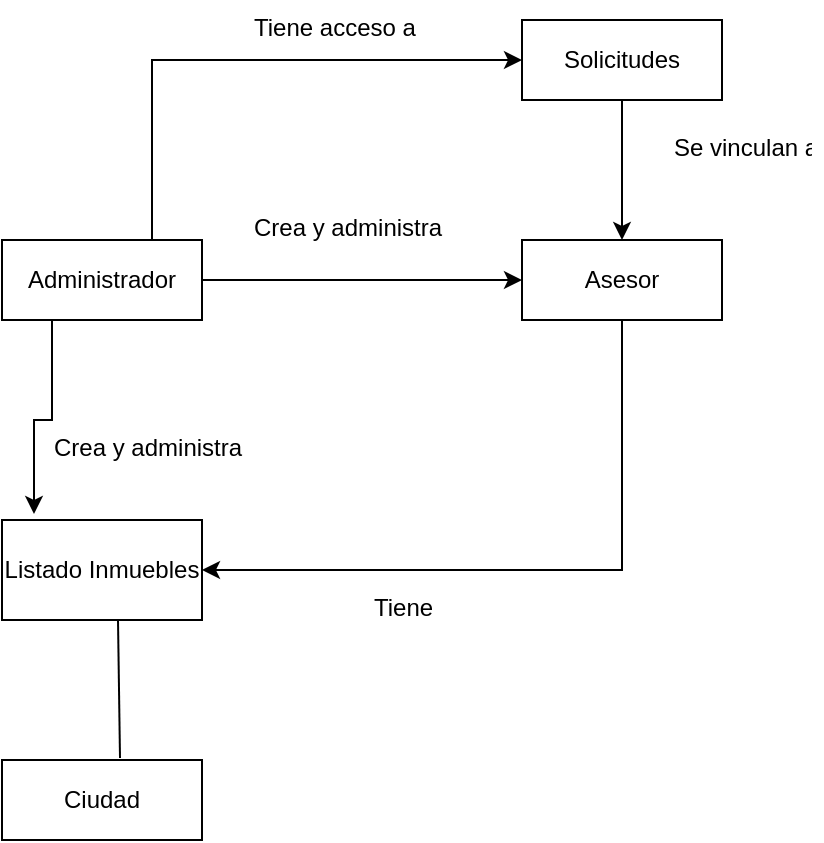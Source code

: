<mxfile version="20.5.1" type="github" pages="2">
  <diagram id="R2lEEEUBdFMjLlhIrx00" name="Page-1">
    <mxGraphModel dx="1038" dy="575" grid="1" gridSize="10" guides="1" tooltips="1" connect="1" arrows="1" fold="1" page="1" pageScale="1" pageWidth="850" pageHeight="1100" math="0" shadow="0" extFonts="Permanent Marker^https://fonts.googleapis.com/css?family=Permanent+Marker">
      <root>
        <mxCell id="0" />
        <mxCell id="1" parent="0" />
        <mxCell id="2zWktfhXxbejr3O08iMN-23" style="edgeStyle=orthogonalEdgeStyle;rounded=0;orthogonalLoop=1;jettySize=auto;html=1;exitX=1;exitY=0.5;exitDx=0;exitDy=0;entryX=0;entryY=0.5;entryDx=0;entryDy=0;" edge="1" parent="1" source="2zWktfhXxbejr3O08iMN-1" target="2zWktfhXxbejr3O08iMN-2">
          <mxGeometry relative="1" as="geometry" />
        </mxCell>
        <mxCell id="2zWktfhXxbejr3O08iMN-26" style="edgeStyle=orthogonalEdgeStyle;rounded=0;orthogonalLoop=1;jettySize=auto;html=1;exitX=0.25;exitY=1;exitDx=0;exitDy=0;entryX=0.16;entryY=-0.06;entryDx=0;entryDy=0;entryPerimeter=0;" edge="1" parent="1" source="2zWktfhXxbejr3O08iMN-1" target="2zWktfhXxbejr3O08iMN-7">
          <mxGeometry relative="1" as="geometry" />
        </mxCell>
        <mxCell id="kMMKqWX_XKACKYV5F-7B-1" style="edgeStyle=orthogonalEdgeStyle;rounded=0;orthogonalLoop=1;jettySize=auto;html=1;exitX=0.75;exitY=0;exitDx=0;exitDy=0;entryX=0;entryY=0.5;entryDx=0;entryDy=0;" edge="1" parent="1" source="2zWktfhXxbejr3O08iMN-1" target="2zWktfhXxbejr3O08iMN-14">
          <mxGeometry relative="1" as="geometry" />
        </mxCell>
        <mxCell id="2zWktfhXxbejr3O08iMN-1" value="Administrador" style="whiteSpace=wrap;html=1;align=center;" vertex="1" parent="1">
          <mxGeometry x="280" y="160" width="100" height="40" as="geometry" />
        </mxCell>
        <mxCell id="bEQBAXp2pimvYNTxaLpT-1" style="edgeStyle=orthogonalEdgeStyle;rounded=0;orthogonalLoop=1;jettySize=auto;html=1;exitX=0.5;exitY=1;exitDx=0;exitDy=0;entryX=1;entryY=0.5;entryDx=0;entryDy=0;" edge="1" parent="1" source="2zWktfhXxbejr3O08iMN-2" target="2zWktfhXxbejr3O08iMN-7">
          <mxGeometry relative="1" as="geometry" />
        </mxCell>
        <mxCell id="2zWktfhXxbejr3O08iMN-2" value="&lt;div&gt;Asesor&lt;/div&gt;" style="whiteSpace=wrap;html=1;align=center;" vertex="1" parent="1">
          <mxGeometry x="540" y="160" width="100" height="40" as="geometry" />
        </mxCell>
        <mxCell id="2zWktfhXxbejr3O08iMN-6" value="Crea y administra&#xa;" style="text;strokeColor=none;fillColor=none;spacingLeft=4;spacingRight=4;overflow=hidden;rotatable=0;points=[[0,0.5],[1,0.5]];portConstraint=eastwest;fontSize=12;" vertex="1" parent="1">
          <mxGeometry x="400" y="140" width="110" height="30" as="geometry" />
        </mxCell>
        <mxCell id="2zWktfhXxbejr3O08iMN-7" value="&lt;div&gt;Listado Inmuebles&lt;/div&gt;" style="whiteSpace=wrap;html=1;align=center;" vertex="1" parent="1">
          <mxGeometry x="280" y="300" width="100" height="50" as="geometry" />
        </mxCell>
        <mxCell id="2zWktfhXxbejr3O08iMN-9" value="Crea y administra" style="text;strokeColor=none;fillColor=none;spacingLeft=4;spacingRight=4;overflow=hidden;rotatable=0;points=[[0,0.5],[1,0.5]];portConstraint=eastwest;fontSize=12;" vertex="1" parent="1">
          <mxGeometry x="300" y="250" width="120" height="30" as="geometry" />
        </mxCell>
        <mxCell id="2zWktfhXxbejr3O08iMN-10" value="Ciudad" style="whiteSpace=wrap;html=1;align=center;" vertex="1" parent="1">
          <mxGeometry x="280" y="420" width="100" height="40" as="geometry" />
        </mxCell>
        <mxCell id="2zWktfhXxbejr3O08iMN-13" value="" style="endArrow=none;html=1;rounded=0;exitX=0.58;exitY=1;exitDx=0;exitDy=0;exitPerimeter=0;entryX=0.59;entryY=-0.025;entryDx=0;entryDy=0;entryPerimeter=0;" edge="1" parent="1" source="2zWktfhXxbejr3O08iMN-7" target="2zWktfhXxbejr3O08iMN-10">
          <mxGeometry relative="1" as="geometry">
            <mxPoint x="390" y="370" as="sourcePoint" />
            <mxPoint x="550" y="370" as="targetPoint" />
          </mxGeometry>
        </mxCell>
        <mxCell id="kMMKqWX_XKACKYV5F-7B-3" style="edgeStyle=orthogonalEdgeStyle;rounded=0;orthogonalLoop=1;jettySize=auto;html=1;exitX=0.5;exitY=1;exitDx=0;exitDy=0;entryX=0.5;entryY=0;entryDx=0;entryDy=0;" edge="1" parent="1" source="2zWktfhXxbejr3O08iMN-14" target="2zWktfhXxbejr3O08iMN-2">
          <mxGeometry relative="1" as="geometry" />
        </mxCell>
        <mxCell id="2zWktfhXxbejr3O08iMN-14" value="&lt;div&gt;Solicitudes&lt;/div&gt;" style="whiteSpace=wrap;html=1;align=center;" vertex="1" parent="1">
          <mxGeometry x="540" y="50" width="100" height="40" as="geometry" />
        </mxCell>
        <mxCell id="2zWktfhXxbejr3O08iMN-22" value="Tiene acceso a&#xa;" style="text;strokeColor=none;fillColor=none;spacingLeft=4;spacingRight=4;overflow=hidden;rotatable=0;points=[[0,0.5],[1,0.5]];portConstraint=eastwest;fontSize=12;" vertex="1" parent="1">
          <mxGeometry x="400" y="40" width="100" height="30" as="geometry" />
        </mxCell>
        <mxCell id="kMMKqWX_XKACKYV5F-7B-8" value="Se vinculan a" style="text;strokeColor=none;fillColor=none;spacingLeft=4;spacingRight=4;overflow=hidden;rotatable=0;points=[[0,0.5],[1,0.5]];portConstraint=eastwest;fontSize=12;" vertex="1" parent="1">
          <mxGeometry x="610" y="100" width="80" height="50" as="geometry" />
        </mxCell>
        <mxCell id="bEQBAXp2pimvYNTxaLpT-2" value="Tiene acceso a&#xa;" style="text;strokeColor=none;fillColor=none;spacingLeft=4;spacingRight=4;overflow=hidden;rotatable=0;points=[[0,0.5],[1,0.5]];portConstraint=eastwest;fontSize=12;" vertex="1" parent="1">
          <mxGeometry x="460" y="330" width="40" height="30" as="geometry" />
        </mxCell>
      </root>
    </mxGraphModel>
  </diagram>
  <diagram id="KNZlhMrnf_goG-jO_wrj" name="Page-2">
    <mxGraphModel dx="1038" dy="575" grid="1" gridSize="10" guides="1" tooltips="1" connect="1" arrows="1" fold="1" page="1" pageScale="1" pageWidth="850" pageHeight="1100" math="0" shadow="0">
      <root>
        <mxCell id="0" />
        <mxCell id="1" parent="0" />
        <mxCell id="9LDFH5tq1vdJwVg5TaSG-1" value="Administrador&#xa;" style="swimlane;fontStyle=0;childLayout=stackLayout;horizontal=1;startSize=26;horizontalStack=0;resizeParent=1;resizeParentMax=0;resizeLast=0;collapsible=1;marginBottom=0;align=center;fontSize=14;" vertex="1" parent="1">
          <mxGeometry x="40" y="360" width="160" height="176" as="geometry" />
        </mxCell>
        <mxCell id="9LDFH5tq1vdJwVg5TaSG-2" value="Id" style="text;strokeColor=none;fillColor=none;spacingLeft=4;spacingRight=4;overflow=hidden;rotatable=0;points=[[0,0.5],[1,0.5]];portConstraint=eastwest;fontSize=12;" vertex="1" parent="9LDFH5tq1vdJwVg5TaSG-1">
          <mxGeometry y="26" width="160" height="30" as="geometry" />
        </mxCell>
        <mxCell id="9LDFH5tq1vdJwVg5TaSG-3" value="Nombre" style="text;strokeColor=none;fillColor=none;spacingLeft=4;spacingRight=4;overflow=hidden;rotatable=0;points=[[0,0.5],[1,0.5]];portConstraint=eastwest;fontSize=12;" vertex="1" parent="9LDFH5tq1vdJwVg5TaSG-1">
          <mxGeometry y="56" width="160" height="30" as="geometry" />
        </mxCell>
        <mxCell id="9LDFH5tq1vdJwVg5TaSG-4" value="Cedula&#xa;&#xa;" style="text;strokeColor=none;fillColor=none;spacingLeft=4;spacingRight=4;overflow=hidden;rotatable=0;points=[[0,0.5],[1,0.5]];portConstraint=eastwest;fontSize=12;" vertex="1" parent="9LDFH5tq1vdJwVg5TaSG-1">
          <mxGeometry y="86" width="160" height="30" as="geometry" />
        </mxCell>
        <mxCell id="9LDFH5tq1vdJwVg5TaSG-5" value="Correo&#xa;" style="text;strokeColor=none;fillColor=none;spacingLeft=4;spacingRight=4;overflow=hidden;rotatable=0;points=[[0,0.5],[1,0.5]];portConstraint=eastwest;fontSize=12;" vertex="1" parent="9LDFH5tq1vdJwVg5TaSG-1">
          <mxGeometry y="116" width="160" height="30" as="geometry" />
        </mxCell>
        <mxCell id="9LDFH5tq1vdJwVg5TaSG-6" value="Contraseña" style="text;strokeColor=none;fillColor=none;spacingLeft=4;spacingRight=4;overflow=hidden;rotatable=0;points=[[0,0.5],[1,0.5]];portConstraint=eastwest;fontSize=12;" vertex="1" parent="9LDFH5tq1vdJwVg5TaSG-1">
          <mxGeometry y="146" width="160" height="30" as="geometry" />
        </mxCell>
        <mxCell id="9LDFH5tq1vdJwVg5TaSG-7" value="Asesor" style="swimlane;fontStyle=0;childLayout=stackLayout;horizontal=1;startSize=26;horizontalStack=0;resizeParent=1;resizeParentMax=0;resizeLast=0;collapsible=1;marginBottom=0;align=center;fontSize=14;" vertex="1" parent="1">
          <mxGeometry x="390" y="404" width="160" height="206" as="geometry" />
        </mxCell>
        <mxCell id="9LDFH5tq1vdJwVg5TaSG-8" value="Id" style="text;strokeColor=none;fillColor=none;spacingLeft=4;spacingRight=4;overflow=hidden;rotatable=0;points=[[0,0.5],[1,0.5]];portConstraint=eastwest;fontSize=12;" vertex="1" parent="9LDFH5tq1vdJwVg5TaSG-7">
          <mxGeometry y="26" width="160" height="30" as="geometry" />
        </mxCell>
        <mxCell id="9LDFH5tq1vdJwVg5TaSG-9" value="Nombre" style="text;strokeColor=none;fillColor=none;spacingLeft=4;spacingRight=4;overflow=hidden;rotatable=0;points=[[0,0.5],[1,0.5]];portConstraint=eastwest;fontSize=12;" vertex="1" parent="9LDFH5tq1vdJwVg5TaSG-7">
          <mxGeometry y="56" width="160" height="30" as="geometry" />
        </mxCell>
        <mxCell id="9LDFH5tq1vdJwVg5TaSG-10" value="Cedula" style="text;strokeColor=none;fillColor=none;spacingLeft=4;spacingRight=4;overflow=hidden;rotatable=0;points=[[0,0.5],[1,0.5]];portConstraint=eastwest;fontSize=12;" vertex="1" parent="9LDFH5tq1vdJwVg5TaSG-7">
          <mxGeometry y="86" width="160" height="30" as="geometry" />
        </mxCell>
        <mxCell id="9LDFH5tq1vdJwVg5TaSG-11" value="Correo" style="text;strokeColor=none;fillColor=none;spacingLeft=4;spacingRight=4;overflow=hidden;rotatable=0;points=[[0,0.5],[1,0.5]];portConstraint=eastwest;fontSize=12;" vertex="1" parent="9LDFH5tq1vdJwVg5TaSG-7">
          <mxGeometry y="116" width="160" height="30" as="geometry" />
        </mxCell>
        <mxCell id="9LDFH5tq1vdJwVg5TaSG-12" value="Contraseña" style="text;strokeColor=none;fillColor=none;spacingLeft=4;spacingRight=4;overflow=hidden;rotatable=0;points=[[0,0.5],[1,0.5]];portConstraint=eastwest;fontSize=12;" vertex="1" parent="9LDFH5tq1vdJwVg5TaSG-7">
          <mxGeometry y="146" width="160" height="30" as="geometry" />
        </mxCell>
        <mxCell id="9LDFH5tq1vdJwVg5TaSG-13" value="Estado&#xa;" style="text;strokeColor=none;fillColor=none;spacingLeft=4;spacingRight=4;overflow=hidden;rotatable=0;points=[[0,0.5],[1,0.5]];portConstraint=eastwest;fontSize=12;" vertex="1" parent="9LDFH5tq1vdJwVg5TaSG-7">
          <mxGeometry y="176" width="160" height="30" as="geometry" />
        </mxCell>
        <mxCell id="9LDFH5tq1vdJwVg5TaSG-14" value="Inmueble" style="swimlane;fontStyle=0;childLayout=stackLayout;horizontal=1;startSize=26;horizontalStack=0;resizeParent=1;resizeParentMax=0;resizeLast=0;collapsible=1;marginBottom=0;align=center;fontSize=14;" vertex="1" parent="1">
          <mxGeometry x="400" y="160" width="160" height="146" as="geometry" />
        </mxCell>
        <mxCell id="9LDFH5tq1vdJwVg5TaSG-15" value="Id" style="text;strokeColor=none;fillColor=none;spacingLeft=4;spacingRight=4;overflow=hidden;rotatable=0;points=[[0,0.5],[1,0.5]];portConstraint=eastwest;fontSize=12;" vertex="1" parent="9LDFH5tq1vdJwVg5TaSG-14">
          <mxGeometry y="26" width="160" height="30" as="geometry" />
        </mxCell>
        <mxCell id="9LDFH5tq1vdJwVg5TaSG-16" value="Nombre" style="text;strokeColor=none;fillColor=none;spacingLeft=4;spacingRight=4;overflow=hidden;rotatable=0;points=[[0,0.5],[1,0.5]];portConstraint=eastwest;fontSize=12;" vertex="1" parent="9LDFH5tq1vdJwVg5TaSG-14">
          <mxGeometry y="56" width="160" height="30" as="geometry" />
        </mxCell>
        <mxCell id="9LDFH5tq1vdJwVg5TaSG-17" value="Descripción" style="text;strokeColor=none;fillColor=none;spacingLeft=4;spacingRight=4;overflow=hidden;rotatable=0;points=[[0,0.5],[1,0.5]];portConstraint=eastwest;fontSize=12;" vertex="1" parent="9LDFH5tq1vdJwVg5TaSG-14">
          <mxGeometry y="86" width="160" height="30" as="geometry" />
        </mxCell>
        <mxCell id="9LDFH5tq1vdJwVg5TaSG-18" value="Porcentaje" style="text;strokeColor=none;fillColor=none;spacingLeft=4;spacingRight=4;overflow=hidden;rotatable=0;points=[[0,0.5],[1,0.5]];portConstraint=eastwest;fontSize=12;" vertex="1" parent="9LDFH5tq1vdJwVg5TaSG-14">
          <mxGeometry y="116" width="160" height="30" as="geometry" />
        </mxCell>
        <mxCell id="9LDFH5tq1vdJwVg5TaSG-19" value="Ciudad/Departamento" style="swimlane;fontStyle=0;childLayout=stackLayout;horizontal=1;startSize=26;horizontalStack=0;resizeParent=1;resizeParentMax=0;resizeLast=0;collapsible=1;marginBottom=0;align=center;fontSize=14;" vertex="1" parent="1">
          <mxGeometry x="650" y="190" width="160" height="86" as="geometry" />
        </mxCell>
        <mxCell id="9LDFH5tq1vdJwVg5TaSG-20" value="Id" style="text;strokeColor=none;fillColor=none;spacingLeft=4;spacingRight=4;overflow=hidden;rotatable=0;points=[[0,0.5],[1,0.5]];portConstraint=eastwest;fontSize=12;" vertex="1" parent="9LDFH5tq1vdJwVg5TaSG-19">
          <mxGeometry y="26" width="160" height="30" as="geometry" />
        </mxCell>
        <mxCell id="9LDFH5tq1vdJwVg5TaSG-21" value="Nombre" style="text;strokeColor=none;fillColor=none;spacingLeft=4;spacingRight=4;overflow=hidden;rotatable=0;points=[[0,0.5],[1,0.5]];portConstraint=eastwest;fontSize=12;" vertex="1" parent="9LDFH5tq1vdJwVg5TaSG-19">
          <mxGeometry y="56" width="160" height="30" as="geometry" />
        </mxCell>
        <mxCell id="9LDFH5tq1vdJwVg5TaSG-22" value="" style="edgeStyle=entityRelationEdgeStyle;fontSize=12;html=1;endArrow=ERzeroToMany;startArrow=ERmandOne;rounded=0;exitX=1.006;exitY=-0.033;exitDx=0;exitDy=0;exitPerimeter=0;entryX=0;entryY=0.5;entryDx=0;entryDy=0;" edge="1" parent="1" source="9LDFH5tq1vdJwVg5TaSG-6" target="9LDFH5tq1vdJwVg5TaSG-10">
          <mxGeometry width="100" height="100" relative="1" as="geometry">
            <mxPoint x="320" y="410" as="sourcePoint" />
            <mxPoint x="420" y="310" as="targetPoint" />
          </mxGeometry>
        </mxCell>
        <mxCell id="9LDFH5tq1vdJwVg5TaSG-23" value="" style="edgeStyle=entityRelationEdgeStyle;fontSize=12;html=1;endArrow=ERoneToMany;startArrow=ERoneToMany;rounded=0;exitX=1;exitY=0.5;exitDx=0;exitDy=0;" edge="1" parent="1" source="9LDFH5tq1vdJwVg5TaSG-14">
          <mxGeometry width="100" height="100" relative="1" as="geometry">
            <mxPoint x="390" y="380" as="sourcePoint" />
            <mxPoint x="650" y="233" as="targetPoint" />
          </mxGeometry>
        </mxCell>
        <mxCell id="dKbgJiofQZKB8CooEjUZ-1" value="Solicitudes" style="swimlane;fontStyle=0;childLayout=stackLayout;horizontal=1;startSize=26;horizontalStack=0;resizeParent=1;resizeParentMax=0;resizeLast=0;collapsible=1;marginBottom=0;align=center;fontSize=14;" vertex="1" parent="1">
          <mxGeometry x="640" y="320" width="160" height="296" as="geometry" />
        </mxCell>
        <mxCell id="dKbgJiofQZKB8CooEjUZ-2" value="Id&#xa;" style="text;strokeColor=none;fillColor=none;spacingLeft=4;spacingRight=4;overflow=hidden;rotatable=0;points=[[0,0.5],[1,0.5]];portConstraint=eastwest;fontSize=12;" vertex="1" parent="dKbgJiofQZKB8CooEjUZ-1">
          <mxGeometry y="26" width="160" height="30" as="geometry" />
        </mxCell>
        <mxCell id="dKbgJiofQZKB8CooEjUZ-3" value="Tipo de solicitud" style="text;strokeColor=none;fillColor=none;spacingLeft=4;spacingRight=4;overflow=hidden;rotatable=0;points=[[0,0.5],[1,0.5]];portConstraint=eastwest;fontSize=12;" vertex="1" parent="dKbgJiofQZKB8CooEjUZ-1">
          <mxGeometry y="56" width="160" height="30" as="geometry" />
        </mxCell>
        <mxCell id="dKbgJiofQZKB8CooEjUZ-4" value="Tipo inmueble" style="text;strokeColor=none;fillColor=none;spacingLeft=4;spacingRight=4;overflow=hidden;rotatable=0;points=[[0,0.5],[1,0.5]];portConstraint=eastwest;fontSize=12;" vertex="1" parent="dKbgJiofQZKB8CooEjUZ-1">
          <mxGeometry y="86" width="160" height="30" as="geometry" />
        </mxCell>
        <mxCell id="dKbgJiofQZKB8CooEjUZ-5" value="Ciudad/Departamento" style="text;strokeColor=none;fillColor=none;spacingLeft=4;spacingRight=4;overflow=hidden;rotatable=0;points=[[0,0.5],[1,0.5]];portConstraint=eastwest;fontSize=12;" vertex="1" parent="dKbgJiofQZKB8CooEjUZ-1">
          <mxGeometry y="116" width="160" height="30" as="geometry" />
        </mxCell>
        <mxCell id="dKbgJiofQZKB8CooEjUZ-6" value="Codigo" style="text;strokeColor=none;fillColor=none;spacingLeft=4;spacingRight=4;overflow=hidden;rotatable=0;points=[[0,0.5],[1,0.5]];portConstraint=eastwest;fontSize=12;" vertex="1" parent="dKbgJiofQZKB8CooEjUZ-1">
          <mxGeometry y="146" width="160" height="30" as="geometry" />
        </mxCell>
        <mxCell id="dKbgJiofQZKB8CooEjUZ-7" value="Direccion" style="text;strokeColor=none;fillColor=none;spacingLeft=4;spacingRight=4;overflow=hidden;rotatable=0;points=[[0,0.5],[1,0.5]];portConstraint=eastwest;fontSize=12;" vertex="1" parent="dKbgJiofQZKB8CooEjUZ-1">
          <mxGeometry y="176" width="160" height="30" as="geometry" />
        </mxCell>
        <mxCell id="dKbgJiofQZKB8CooEjUZ-8" value="Estado&#xa;" style="text;strokeColor=none;fillColor=none;spacingLeft=4;spacingRight=4;overflow=hidden;rotatable=0;points=[[0,0.5],[1,0.5]];portConstraint=eastwest;fontSize=12;" vertex="1" parent="dKbgJiofQZKB8CooEjUZ-1">
          <mxGeometry y="206" width="160" height="30" as="geometry" />
        </mxCell>
        <mxCell id="dKbgJiofQZKB8CooEjUZ-9" value="Link contrato" style="text;strokeColor=none;fillColor=none;spacingLeft=4;spacingRight=4;overflow=hidden;rotatable=0;points=[[0,0.5],[1,0.5]];portConstraint=eastwest;fontSize=12;" vertex="1" parent="dKbgJiofQZKB8CooEjUZ-1">
          <mxGeometry y="236" width="160" height="30" as="geometry" />
        </mxCell>
        <mxCell id="dKbgJiofQZKB8CooEjUZ-10" value="Asesor_Id&#xa;" style="text;strokeColor=none;fillColor=none;spacingLeft=4;spacingRight=4;overflow=hidden;rotatable=0;points=[[0,0.5],[1,0.5]];portConstraint=eastwest;fontSize=12;" vertex="1" parent="dKbgJiofQZKB8CooEjUZ-1">
          <mxGeometry y="266" width="160" height="30" as="geometry" />
        </mxCell>
        <mxCell id="IlMlkFGaR1G8frhOthJM-1" value="" style="edgeStyle=entityRelationEdgeStyle;fontSize=12;html=1;endArrow=ERoneToMany;rounded=0;exitX=1;exitY=0.5;exitDx=0;exitDy=0;entryX=-0.006;entryY=0.3;entryDx=0;entryDy=0;entryPerimeter=0;" edge="1" parent="1" source="9LDFH5tq1vdJwVg5TaSG-10" target="dKbgJiofQZKB8CooEjUZ-7">
          <mxGeometry width="100" height="100" relative="1" as="geometry">
            <mxPoint x="470" y="380" as="sourcePoint" />
            <mxPoint x="570" y="280" as="targetPoint" />
          </mxGeometry>
        </mxCell>
        <mxCell id="IU2xjQvGwdFAjsXLEich-1" value="" style="edgeStyle=entityRelationEdgeStyle;fontSize=12;html=1;endArrow=ERoneToMany;rounded=0;exitX=1.019;exitY=-0.067;exitDx=0;exitDy=0;exitPerimeter=0;entryX=0;entryY=0.5;entryDx=0;entryDy=0;" edge="1" parent="1" source="9LDFH5tq1vdJwVg5TaSG-18" target="dKbgJiofQZKB8CooEjUZ-2">
          <mxGeometry width="100" height="100" relative="1" as="geometry">
            <mxPoint x="470" y="380" as="sourcePoint" />
            <mxPoint x="620" y="360" as="targetPoint" />
          </mxGeometry>
        </mxCell>
      </root>
    </mxGraphModel>
  </diagram>
</mxfile>
